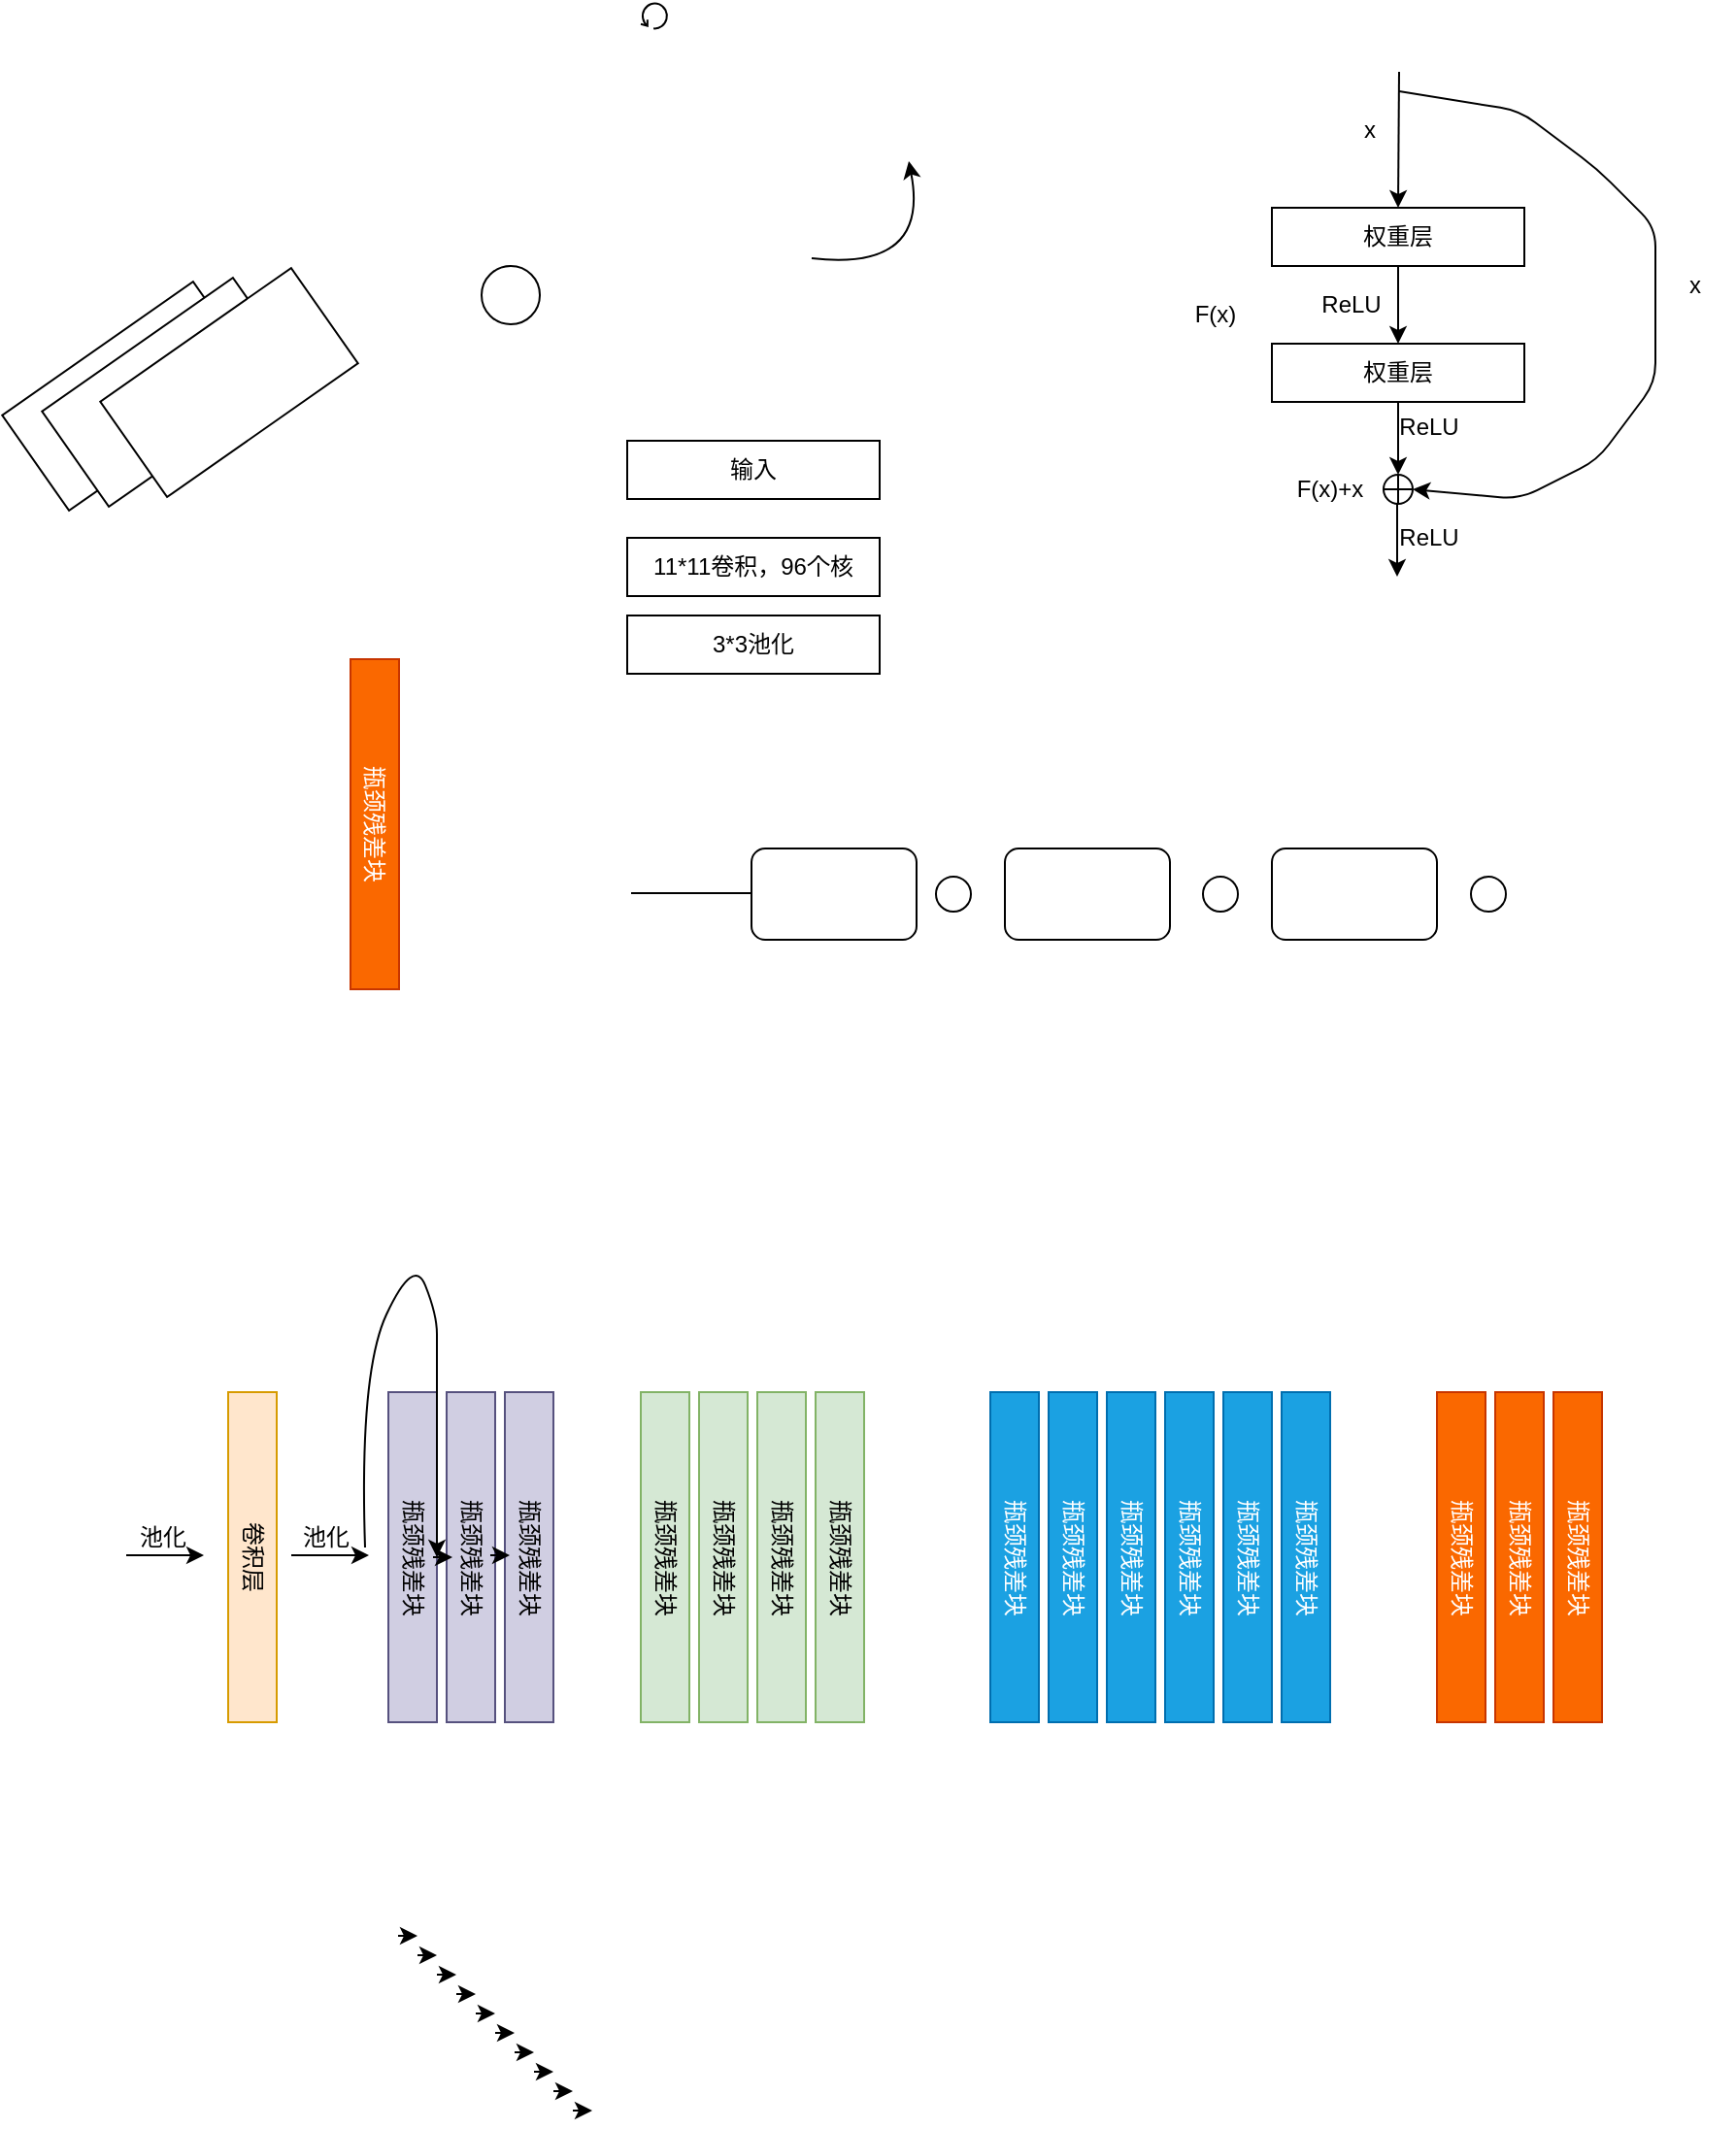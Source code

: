 <mxfile version="12.4.9" type="github"><diagram id="nUwmie2sHwCzWKocFMr6" name="第 1 页"><mxGraphModel dx="1438" dy="1748" grid="0" gridSize="10" guides="1" tooltips="1" connect="1" arrows="1" fold="1" page="0" pageScale="1" pageWidth="980" pageHeight="690" math="1" shadow="0"><root><mxCell id="0"/><mxCell id="1" parent="0"/><mxCell id="yfSVTweIdZOEQNZggC8J-3" value="&lt;p style=&quot;line-height: 90%&quot;&gt;卷积层&lt;br&gt;&lt;/p&gt;" style="rounded=0;whiteSpace=wrap;html=1;rotation=90;fillColor=#ffe6cc;strokeColor=#d79b00;" parent="1" vertex="1"><mxGeometry x="-30" y="-277.5" width="170" height="25" as="geometry"/></mxCell><mxCell id="yfSVTweIdZOEQNZggC8J-5" value="&lt;p style=&quot;line-height: 90%&quot;&gt;瓶颈残差块&lt;/p&gt;" style="rounded=0;whiteSpace=wrap;html=1;rotation=90;fillColor=#d0cee2;strokeColor=#56517e;" parent="1" vertex="1"><mxGeometry x="52.5" y="-277.5" width="170" height="25" as="geometry"/></mxCell><mxCell id="yfSVTweIdZOEQNZggC8J-6" value="&lt;p style=&quot;line-height: 90%&quot;&gt;瓶颈残差块&lt;/p&gt;" style="rounded=0;whiteSpace=wrap;html=1;rotation=90;fillColor=#d0cee2;strokeColor=#56517e;" parent="1" vertex="1"><mxGeometry x="82.5" y="-277.5" width="170" height="25" as="geometry"/></mxCell><mxCell id="yfSVTweIdZOEQNZggC8J-7" value="&lt;p style=&quot;line-height: 90%&quot;&gt;瓶颈残差块&lt;/p&gt;" style="rounded=0;whiteSpace=wrap;html=1;rotation=90;fillColor=#d0cee2;strokeColor=#56517e;" parent="1" vertex="1"><mxGeometry x="112.5" y="-277.5" width="170" height="25" as="geometry"/></mxCell><mxCell id="yfSVTweIdZOEQNZggC8J-8" value="&lt;p style=&quot;line-height: 90%&quot;&gt;瓶颈残差块&lt;/p&gt;" style="rounded=0;whiteSpace=wrap;html=1;rotation=90;fillColor=#d5e8d4;strokeColor=#82b366;" parent="1" vertex="1"><mxGeometry x="182.5" y="-277.5" width="170" height="25" as="geometry"/></mxCell><mxCell id="yfSVTweIdZOEQNZggC8J-9" value="&lt;p style=&quot;line-height: 90%&quot;&gt;瓶颈残差块&lt;/p&gt;" style="rounded=0;whiteSpace=wrap;html=1;rotation=90;fillColor=#d5e8d4;strokeColor=#82b366;" parent="1" vertex="1"><mxGeometry x="212.5" y="-277.5" width="170" height="25" as="geometry"/></mxCell><mxCell id="yfSVTweIdZOEQNZggC8J-10" value="&lt;p style=&quot;line-height: 90%&quot;&gt;瓶颈残差块&lt;/p&gt;" style="rounded=0;whiteSpace=wrap;html=1;rotation=90;fillColor=#d5e8d4;strokeColor=#82b366;" parent="1" vertex="1"><mxGeometry x="242.5" y="-277.5" width="170" height="25" as="geometry"/></mxCell><mxCell id="yfSVTweIdZOEQNZggC8J-11" value="&lt;p style=&quot;line-height: 90%&quot;&gt;瓶颈残差块&lt;/p&gt;" style="rounded=0;whiteSpace=wrap;html=1;rotation=90;fillColor=#1ba1e2;strokeColor=#006EAF;fontColor=#ffffff;" parent="1" vertex="1"><mxGeometry x="362.5" y="-277.5" width="170" height="25" as="geometry"/></mxCell><mxCell id="yfSVTweIdZOEQNZggC8J-12" value="&lt;p style=&quot;line-height: 90%&quot;&gt;瓶颈残差块&lt;/p&gt;" style="rounded=0;whiteSpace=wrap;html=1;rotation=90;fillColor=#1ba1e2;strokeColor=#006EAF;fontColor=#ffffff;" parent="1" vertex="1"><mxGeometry x="392.5" y="-277.5" width="170" height="25" as="geometry"/></mxCell><mxCell id="yfSVTweIdZOEQNZggC8J-13" value="&lt;p style=&quot;line-height: 90%&quot;&gt;瓶颈残差块&lt;/p&gt;" style="rounded=0;whiteSpace=wrap;html=1;rotation=90;fillColor=#1ba1e2;strokeColor=#006EAF;fontColor=#ffffff;" parent="1" vertex="1"><mxGeometry x="422.5" y="-277.5" width="170" height="25" as="geometry"/></mxCell><mxCell id="yfSVTweIdZOEQNZggC8J-14" value="&lt;p style=&quot;line-height: 90%&quot;&gt;瓶颈残差块&lt;/p&gt;" style="rounded=0;whiteSpace=wrap;html=1;rotation=90;fillColor=#1ba1e2;strokeColor=#006EAF;fontColor=#ffffff;" parent="1" vertex="1"><mxGeometry x="452.5" y="-277.5" width="170" height="25" as="geometry"/></mxCell><mxCell id="yfSVTweIdZOEQNZggC8J-15" value="&lt;p style=&quot;line-height: 90%&quot;&gt;瓶颈残差块&lt;/p&gt;" style="rounded=0;whiteSpace=wrap;html=1;rotation=90;fillColor=#1ba1e2;strokeColor=#006EAF;fontColor=#ffffff;" parent="1" vertex="1"><mxGeometry x="482.5" y="-277.5" width="170" height="25" as="geometry"/></mxCell><mxCell id="yfSVTweIdZOEQNZggC8J-16" value="&lt;p style=&quot;line-height: 90%&quot;&gt;瓶颈残差块&lt;/p&gt;" style="rounded=0;whiteSpace=wrap;html=1;rotation=90;fillColor=#1ba1e2;strokeColor=#006EAF;fontColor=#ffffff;" parent="1" vertex="1"><mxGeometry x="512.5" y="-277.5" width="170" height="25" as="geometry"/></mxCell><mxCell id="yfSVTweIdZOEQNZggC8J-17" value="&lt;p style=&quot;line-height: 90%&quot;&gt;瓶颈残差块&lt;/p&gt;" style="rounded=0;whiteSpace=wrap;html=1;rotation=90;fillColor=#fa6800;strokeColor=#C73500;fontColor=#ffffff;" parent="1" vertex="1"><mxGeometry x="592.5" y="-277.5" width="170" height="25" as="geometry"/></mxCell><mxCell id="yfSVTweIdZOEQNZggC8J-18" value="&lt;p style=&quot;line-height: 90%&quot;&gt;瓶颈残差块&lt;/p&gt;" style="rounded=0;whiteSpace=wrap;html=1;rotation=90;fillColor=#fa6800;strokeColor=#C73500;fontColor=#ffffff;" parent="1" vertex="1"><mxGeometry x="622.5" y="-277.5" width="170" height="25" as="geometry"/></mxCell><mxCell id="yfSVTweIdZOEQNZggC8J-19" value="&lt;p style=&quot;line-height: 90%&quot;&gt;瓶颈残差块&lt;/p&gt;" style="rounded=0;whiteSpace=wrap;html=1;rotation=90;fillColor=#fa6800;strokeColor=#C73500;fontColor=#ffffff;" parent="1" vertex="1"><mxGeometry x="652.5" y="-277.5" width="170" height="25" as="geometry"/></mxCell><mxCell id="yfSVTweIdZOEQNZggC8J-21" value="" style="endArrow=classic;html=1;" parent="1" edge="1"><mxGeometry width="50" height="50" relative="1" as="geometry"><mxPoint x="-10" y="-266" as="sourcePoint"/><mxPoint x="30" y="-266" as="targetPoint"/><Array as="points"><mxPoint y="-266"/></Array></mxGeometry></mxCell><mxCell id="yfSVTweIdZOEQNZggC8J-22" value="" style="endArrow=classic;html=1;" parent="1" edge="1"><mxGeometry width="50" height="50" relative="1" as="geometry"><mxPoint x="148" y="-265" as="sourcePoint"/><mxPoint x="158" y="-265" as="targetPoint"/></mxGeometry></mxCell><mxCell id="yfSVTweIdZOEQNZggC8J-23" value="" style="endArrow=classic;html=1;" parent="1" edge="1"><mxGeometry width="50" height="50" relative="1" as="geometry"><mxPoint x="177.5" y="-266" as="sourcePoint"/><mxPoint x="187.5" y="-266" as="targetPoint"/></mxGeometry></mxCell><mxCell id="yfSVTweIdZOEQNZggC8J-24" value="" style="endArrow=classic;html=1;" parent="1" edge="1"><mxGeometry width="50" height="50" relative="1" as="geometry"><mxPoint x="130" y="-70" as="sourcePoint"/><mxPoint x="140" y="-70" as="targetPoint"/></mxGeometry></mxCell><mxCell id="yfSVTweIdZOEQNZggC8J-25" value="" style="endArrow=classic;html=1;" parent="1" edge="1"><mxGeometry width="50" height="50" relative="1" as="geometry"><mxPoint x="140" y="-60" as="sourcePoint"/><mxPoint x="150" y="-60" as="targetPoint"/></mxGeometry></mxCell><mxCell id="yfSVTweIdZOEQNZggC8J-26" value="" style="endArrow=classic;html=1;" parent="1" edge="1"><mxGeometry width="50" height="50" relative="1" as="geometry"><mxPoint x="150" y="-50" as="sourcePoint"/><mxPoint x="160" y="-50" as="targetPoint"/></mxGeometry></mxCell><mxCell id="yfSVTweIdZOEQNZggC8J-27" value="" style="endArrow=classic;html=1;" parent="1" edge="1"><mxGeometry width="50" height="50" relative="1" as="geometry"><mxPoint x="160" y="-40" as="sourcePoint"/><mxPoint x="170" y="-40" as="targetPoint"/></mxGeometry></mxCell><mxCell id="yfSVTweIdZOEQNZggC8J-28" value="" style="endArrow=classic;html=1;" parent="1" edge="1"><mxGeometry width="50" height="50" relative="1" as="geometry"><mxPoint x="170" y="-30" as="sourcePoint"/><mxPoint x="180" y="-30" as="targetPoint"/></mxGeometry></mxCell><mxCell id="yfSVTweIdZOEQNZggC8J-29" value="" style="endArrow=classic;html=1;" parent="1" edge="1"><mxGeometry width="50" height="50" relative="1" as="geometry"><mxPoint x="180" y="-20" as="sourcePoint"/><mxPoint x="190" y="-20" as="targetPoint"/></mxGeometry></mxCell><mxCell id="yfSVTweIdZOEQNZggC8J-30" value="" style="endArrow=classic;html=1;" parent="1" edge="1"><mxGeometry width="50" height="50" relative="1" as="geometry"><mxPoint x="190" y="-10" as="sourcePoint"/><mxPoint x="200" y="-10" as="targetPoint"/></mxGeometry></mxCell><mxCell id="yfSVTweIdZOEQNZggC8J-31" value="" style="endArrow=classic;html=1;" parent="1" edge="1"><mxGeometry width="50" height="50" relative="1" as="geometry"><mxPoint x="200" as="sourcePoint"/><mxPoint x="210" as="targetPoint"/></mxGeometry></mxCell><mxCell id="yfSVTweIdZOEQNZggC8J-32" value="" style="endArrow=classic;html=1;" parent="1" edge="1"><mxGeometry width="50" height="50" relative="1" as="geometry"><mxPoint x="210" y="10" as="sourcePoint"/><mxPoint x="220" y="10" as="targetPoint"/></mxGeometry></mxCell><mxCell id="yfSVTweIdZOEQNZggC8J-33" value="" style="endArrow=classic;html=1;" parent="1" edge="1"><mxGeometry width="50" height="50" relative="1" as="geometry"><mxPoint x="220" y="20" as="sourcePoint"/><mxPoint x="230" y="20" as="targetPoint"/></mxGeometry></mxCell><mxCell id="yfSVTweIdZOEQNZggC8J-34" value="&lt;p style=&quot;line-height: 90%&quot;&gt;瓶颈残差块&lt;/p&gt;" style="rounded=0;whiteSpace=wrap;html=1;rotation=90;fillColor=#d5e8d4;strokeColor=#82b366;" parent="1" vertex="1"><mxGeometry x="272.5" y="-277.5" width="170" height="25" as="geometry"/></mxCell><mxCell id="yfSVTweIdZOEQNZggC8J-35" value="" style="endArrow=classic;html=1;" parent="1" edge="1"><mxGeometry width="50" height="50" relative="1" as="geometry"><mxPoint x="75" y="-266" as="sourcePoint"/><mxPoint x="115" y="-266" as="targetPoint"/><Array as="points"><mxPoint x="85" y="-266"/></Array></mxGeometry></mxCell><mxCell id="yfSVTweIdZOEQNZggC8J-36" value="池化" style="text;html=1;strokeColor=none;fillColor=none;align=center;verticalAlign=middle;whiteSpace=wrap;rounded=0;" parent="1" vertex="1"><mxGeometry x="73" y="-285" width="40" height="20" as="geometry"/></mxCell><mxCell id="yfSVTweIdZOEQNZggC8J-37" value="池化" style="text;html=1;strokeColor=none;fillColor=none;align=center;verticalAlign=middle;whiteSpace=wrap;rounded=0;" parent="1" vertex="1"><mxGeometry x="-11" y="-285" width="40" height="20" as="geometry"/></mxCell><mxCell id="yfSVTweIdZOEQNZggC8J-40" value="" style="curved=1;endArrow=classic;html=1;entryX=0.5;entryY=0;entryDx=0;entryDy=0;" parent="1" target="yfSVTweIdZOEQNZggC8J-5" edge="1"><mxGeometry width="50" height="50" relative="1" as="geometry"><mxPoint x="113" y="-270" as="sourcePoint"/><mxPoint x="130" y="-380" as="targetPoint"/><Array as="points"><mxPoint x="110" y="-360"/><mxPoint x="138" y="-420"/><mxPoint x="150" y="-390"/><mxPoint x="150" y="-370"/><mxPoint x="150" y="-360"/><mxPoint x="150" y="-340"/><mxPoint x="150" y="-310"/></Array></mxGeometry></mxCell><mxCell id="yfSVTweIdZOEQNZggC8J-43" value="&lt;p style=&quot;line-height: 90%&quot;&gt;瓶颈残差块&lt;/p&gt;" style="rounded=0;whiteSpace=wrap;html=1;rotation=90;fillColor=#fa6800;strokeColor=#C73500;fontColor=#ffffff;" parent="1" vertex="1"><mxGeometry x="33" y="-655" width="170" height="25" as="geometry"/></mxCell><mxCell id="yfSVTweIdZOEQNZggC8J-44" value="输入" style="rounded=0;whiteSpace=wrap;html=1;" parent="1" vertex="1"><mxGeometry x="248" y="-840" width="130" height="30" as="geometry"/></mxCell><mxCell id="yfSVTweIdZOEQNZggC8J-45" value="11*11卷积，96个核" style="rounded=0;whiteSpace=wrap;html=1;" parent="1" vertex="1"><mxGeometry x="248" y="-790" width="130" height="30" as="geometry"/></mxCell><mxCell id="yfSVTweIdZOEQNZggC8J-47" value="3*3池化" style="rounded=0;whiteSpace=wrap;html=1;" parent="1" vertex="1"><mxGeometry x="248" y="-750" width="130" height="30" as="geometry"/></mxCell><mxCell id="qDkP6Ug6QtMpbC8-zeVZ-6" value="" style="shape=mxgraph.bpmn.loop;html=1;outlineConnect=0;" vertex="1" parent="1"><mxGeometry x="255" y="-1066" width="14" height="14" as="geometry"/></mxCell><mxCell id="qDkP6Ug6QtMpbC8-zeVZ-10" value="" style="ellipse;whiteSpace=wrap;html=1;aspect=fixed;" vertex="1" parent="1"><mxGeometry x="173" y="-930" width="30" height="30" as="geometry"/></mxCell><mxCell id="qDkP6Ug6QtMpbC8-zeVZ-24" value="" style="group" vertex="1" connectable="0" parent="1"><mxGeometry x="580" y="-1030" width="237.5" height="260" as="geometry"/></mxCell><mxCell id="qDkP6Ug6QtMpbC8-zeVZ-23" value="" style="group" vertex="1" connectable="0" parent="qDkP6Ug6QtMpbC8-zeVZ-24"><mxGeometry width="237.5" height="260" as="geometry"/></mxCell><mxCell id="qDkP6Ug6QtMpbC8-zeVZ-1" value="权重层" style="rounded=0;whiteSpace=wrap;html=1;" vertex="1" parent="qDkP6Ug6QtMpbC8-zeVZ-23"><mxGeometry y="70" width="130" height="30" as="geometry"/></mxCell><mxCell id="qDkP6Ug6QtMpbC8-zeVZ-4" value="" style="edgeStyle=orthogonalEdgeStyle;rounded=0;orthogonalLoop=1;jettySize=auto;html=1;entryX=0.5;entryY=0;entryDx=0;entryDy=0;" edge="1" parent="qDkP6Ug6QtMpbC8-zeVZ-23" source="qDkP6Ug6QtMpbC8-zeVZ-2" target="qDkP6Ug6QtMpbC8-zeVZ-13"><mxGeometry relative="1" as="geometry"><mxPoint x="65.5" y="210" as="targetPoint"/></mxGeometry></mxCell><mxCell id="qDkP6Ug6QtMpbC8-zeVZ-2" value="权重层" style="rounded=0;whiteSpace=wrap;html=1;" vertex="1" parent="qDkP6Ug6QtMpbC8-zeVZ-23"><mxGeometry y="140" width="130" height="30" as="geometry"/></mxCell><mxCell id="qDkP6Ug6QtMpbC8-zeVZ-3" value="" style="edgeStyle=orthogonalEdgeStyle;rounded=0;orthogonalLoop=1;jettySize=auto;html=1;" edge="1" parent="qDkP6Ug6QtMpbC8-zeVZ-23" source="qDkP6Ug6QtMpbC8-zeVZ-1" target="qDkP6Ug6QtMpbC8-zeVZ-2"><mxGeometry relative="1" as="geometry"/></mxCell><mxCell id="qDkP6Ug6QtMpbC8-zeVZ-7" value="" style="endArrow=classic;html=1;entryX=0.5;entryY=0;entryDx=0;entryDy=0;" edge="1" parent="qDkP6Ug6QtMpbC8-zeVZ-23" target="qDkP6Ug6QtMpbC8-zeVZ-1"><mxGeometry width="50" height="50" relative="1" as="geometry"><mxPoint x="65.5" as="sourcePoint"/><mxPoint x="17.5" y="-110" as="targetPoint"/></mxGeometry></mxCell><mxCell id="qDkP6Ug6QtMpbC8-zeVZ-9" value="x" style="text;html=1;align=center;verticalAlign=middle;resizable=0;points=[];autosize=1;" vertex="1" parent="qDkP6Ug6QtMpbC8-zeVZ-23"><mxGeometry x="40" y="20" width="20" height="20" as="geometry"/></mxCell><mxCell id="qDkP6Ug6QtMpbC8-zeVZ-13" value="" style="shape=orEllipse;perimeter=ellipsePerimeter;whiteSpace=wrap;html=1;backgroundOutline=1;" vertex="1" parent="qDkP6Ug6QtMpbC8-zeVZ-23"><mxGeometry x="57.5" y="207.5" width="15" height="15" as="geometry"/></mxCell><mxCell id="qDkP6Ug6QtMpbC8-zeVZ-16" value="" style="endArrow=classic;html=1;entryX=1;entryY=0.5;entryDx=0;entryDy=0;" edge="1" parent="qDkP6Ug6QtMpbC8-zeVZ-23" target="qDkP6Ug6QtMpbC8-zeVZ-13"><mxGeometry width="50" height="50" relative="1" as="geometry"><mxPoint x="65.5" y="10" as="sourcePoint"/><mxPoint x="87.5" y="220" as="targetPoint"/><Array as="points"><mxPoint x="127.5" y="20"/><mxPoint x="167.5" y="50"/><mxPoint x="197.5" y="80"/><mxPoint x="197.5" y="120"/><mxPoint x="197.5" y="160"/><mxPoint x="167.5" y="200"/><mxPoint x="127.5" y="220"/></Array></mxGeometry></mxCell><mxCell id="qDkP6Ug6QtMpbC8-zeVZ-17" value="x" style="text;html=1;strokeColor=none;fillColor=none;align=center;verticalAlign=middle;whiteSpace=wrap;rounded=0;" vertex="1" parent="qDkP6Ug6QtMpbC8-zeVZ-23"><mxGeometry x="197.5" y="100" width="40" height="20" as="geometry"/></mxCell><mxCell id="qDkP6Ug6QtMpbC8-zeVZ-18" value="ReLU" style="text;html=1;strokeColor=none;fillColor=none;align=center;verticalAlign=middle;whiteSpace=wrap;rounded=0;" vertex="1" parent="qDkP6Ug6QtMpbC8-zeVZ-23"><mxGeometry x="20.5" y="110" width="40" height="20" as="geometry"/></mxCell><mxCell id="qDkP6Ug6QtMpbC8-zeVZ-19" value="" style="endArrow=classic;html=1;" edge="1" parent="qDkP6Ug6QtMpbC8-zeVZ-23"><mxGeometry width="50" height="50" relative="1" as="geometry"><mxPoint x="64.5" y="222.5" as="sourcePoint"/><mxPoint x="64.5" y="260" as="targetPoint"/></mxGeometry></mxCell><mxCell id="qDkP6Ug6QtMpbC8-zeVZ-21" value="F(x)+x" style="text;html=1;strokeColor=none;fillColor=none;align=center;verticalAlign=middle;whiteSpace=wrap;rounded=0;" vertex="1" parent="qDkP6Ug6QtMpbC8-zeVZ-23"><mxGeometry x="10" y="205" width="40" height="20" as="geometry"/></mxCell><mxCell id="qDkP6Ug6QtMpbC8-zeVZ-22" value="ReLU" style="text;html=1;strokeColor=none;fillColor=none;align=center;verticalAlign=middle;whiteSpace=wrap;rounded=0;" vertex="1" parent="qDkP6Ug6QtMpbC8-zeVZ-23"><mxGeometry x="60.5" y="230" width="40" height="20" as="geometry"/></mxCell><mxCell id="qDkP6Ug6QtMpbC8-zeVZ-25" value="ReLU" style="text;html=1;strokeColor=none;fillColor=none;align=center;verticalAlign=middle;whiteSpace=wrap;rounded=0;" vertex="1" parent="qDkP6Ug6QtMpbC8-zeVZ-23"><mxGeometry x="60.5" y="173" width="40" height="20" as="geometry"/></mxCell><mxCell id="qDkP6Ug6QtMpbC8-zeVZ-20" value="F(x)" style="text;html=1;strokeColor=none;fillColor=none;align=center;verticalAlign=middle;whiteSpace=wrap;rounded=0;" vertex="1" parent="1"><mxGeometry x="531" y="-915" width="40" height="20" as="geometry"/></mxCell><mxCell id="qDkP6Ug6QtMpbC8-zeVZ-26" value="" style="rounded=1;whiteSpace=wrap;html=1;" vertex="1" parent="1"><mxGeometry x="312" y="-630" width="85" height="47" as="geometry"/></mxCell><mxCell id="qDkP6Ug6QtMpbC8-zeVZ-27" value="" style="rounded=1;whiteSpace=wrap;html=1;" vertex="1" parent="1"><mxGeometry x="442.5" y="-630" width="85" height="47" as="geometry"/></mxCell><mxCell id="qDkP6Ug6QtMpbC8-zeVZ-28" value="" style="rounded=1;whiteSpace=wrap;html=1;" vertex="1" parent="1"><mxGeometry x="580" y="-630" width="85" height="47" as="geometry"/></mxCell><mxCell id="qDkP6Ug6QtMpbC8-zeVZ-29" value="" style="ellipse;whiteSpace=wrap;html=1;aspect=fixed;" vertex="1" parent="1"><mxGeometry x="407" y="-615.5" width="18" height="18" as="geometry"/></mxCell><mxCell id="qDkP6Ug6QtMpbC8-zeVZ-30" value="" style="ellipse;whiteSpace=wrap;html=1;aspect=fixed;" vertex="1" parent="1"><mxGeometry x="544.5" y="-615.5" width="18" height="18" as="geometry"/></mxCell><mxCell id="qDkP6Ug6QtMpbC8-zeVZ-31" value="" style="ellipse;whiteSpace=wrap;html=1;aspect=fixed;" vertex="1" parent="1"><mxGeometry x="682.5" y="-615.5" width="18" height="18" as="geometry"/></mxCell><mxCell id="qDkP6Ug6QtMpbC8-zeVZ-32" value="" style="endArrow=none;html=1;" edge="1" parent="1"><mxGeometry width="50" height="50" relative="1" as="geometry"><mxPoint x="250" y="-607" as="sourcePoint"/><mxPoint x="312" y="-607" as="targetPoint"/></mxGeometry></mxCell><mxCell id="qDkP6Ug6QtMpbC8-zeVZ-34" value="" style="rounded=0;whiteSpace=wrap;html=1;rotation=-35;" vertex="1" parent="1"><mxGeometry x="-67.5" y="-893" width="120" height="60" as="geometry"/></mxCell><mxCell id="qDkP6Ug6QtMpbC8-zeVZ-37" value="" style="rounded=0;whiteSpace=wrap;html=1;rotation=-35;" vertex="1" parent="1"><mxGeometry x="-47" y="-895" width="120" height="60" as="geometry"/></mxCell><mxCell id="qDkP6Ug6QtMpbC8-zeVZ-38" value="" style="rounded=0;whiteSpace=wrap;html=1;rotation=-35;" vertex="1" parent="1"><mxGeometry x="-17" y="-900" width="120" height="60" as="geometry"/></mxCell><mxCell id="qDkP6Ug6QtMpbC8-zeVZ-41" value="" style="endArrow=classic;html=1;curved=1;" edge="1" parent="1"><mxGeometry width="50" height="50" relative="1" as="geometry"><mxPoint x="343" y="-934" as="sourcePoint"/><mxPoint x="393" y="-984" as="targetPoint"/><Array as="points"><mxPoint x="404" y="-927"/></Array></mxGeometry></mxCell></root></mxGraphModel></diagram></mxfile>